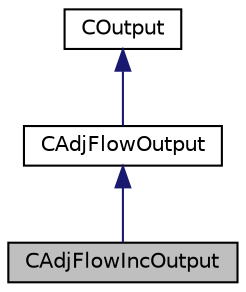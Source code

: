 digraph "CAdjFlowIncOutput"
{
 // LATEX_PDF_SIZE
  edge [fontname="Helvetica",fontsize="10",labelfontname="Helvetica",labelfontsize="10"];
  node [fontname="Helvetica",fontsize="10",shape=record];
  Node1 [label="CAdjFlowIncOutput",height=0.2,width=0.4,color="black", fillcolor="grey75", style="filled", fontcolor="black",tooltip="Output class for incompressible flow discrete adjoint problems."];
  Node2 -> Node1 [dir="back",color="midnightblue",fontsize="10",style="solid",fontname="Helvetica"];
  Node2 [label="CAdjFlowOutput",height=0.2,width=0.4,color="black", fillcolor="white", style="filled",URL="$classCAdjFlowOutput.html",tooltip="Output class for flow discrete adjoint problems."];
  Node3 -> Node2 [dir="back",color="midnightblue",fontsize="10",style="solid",fontname="Helvetica"];
  Node3 [label="COutput",height=0.2,width=0.4,color="black", fillcolor="white", style="filled",URL="$classCOutput.html",tooltip="Class for writing the convergence history and to write solution data to file."];
}
